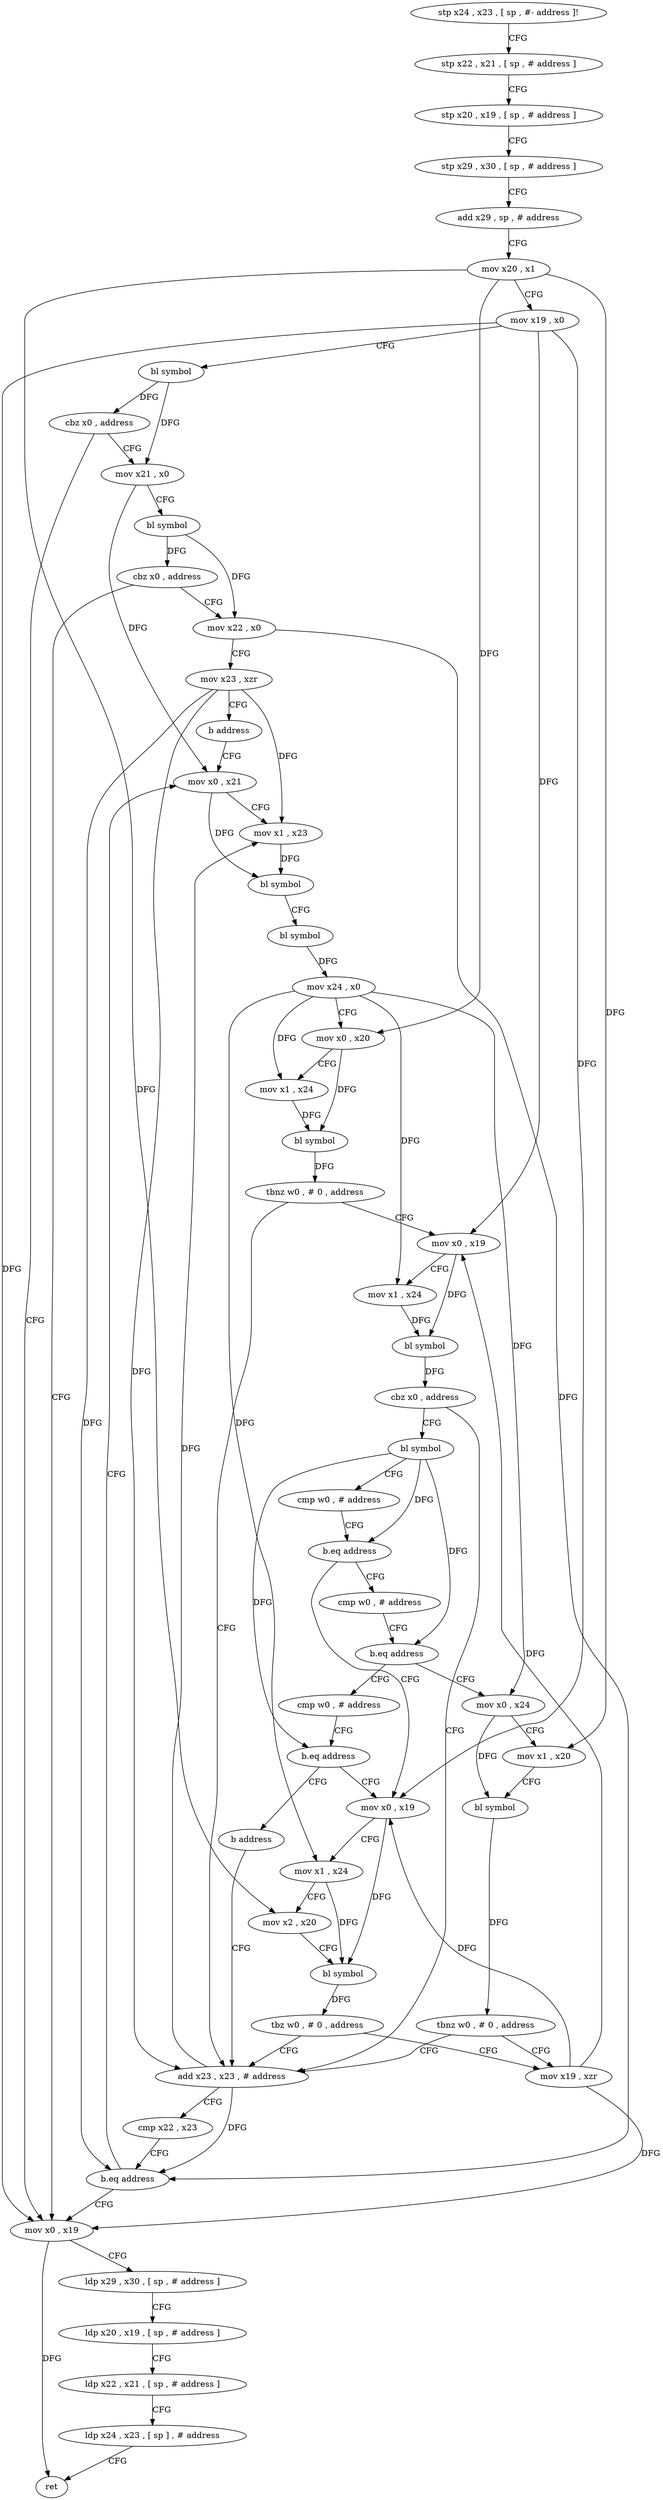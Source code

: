 digraph "func" {
"86056" [label = "stp x24 , x23 , [ sp , #- address ]!" ]
"86060" [label = "stp x22 , x21 , [ sp , # address ]" ]
"86064" [label = "stp x20 , x19 , [ sp , # address ]" ]
"86068" [label = "stp x29 , x30 , [ sp , # address ]" ]
"86072" [label = "add x29 , sp , # address" ]
"86076" [label = "mov x20 , x1" ]
"86080" [label = "mov x19 , x0" ]
"86084" [label = "bl symbol" ]
"86088" [label = "cbz x0 , address" ]
"86252" [label = "mov x0 , x19" ]
"86092" [label = "mov x21 , x0" ]
"86256" [label = "ldp x29 , x30 , [ sp , # address ]" ]
"86260" [label = "ldp x20 , x19 , [ sp , # address ]" ]
"86264" [label = "ldp x22 , x21 , [ sp , # address ]" ]
"86268" [label = "ldp x24 , x23 , [ sp ] , # address" ]
"86272" [label = "ret" ]
"86096" [label = "bl symbol" ]
"86100" [label = "cbz x0 , address" ]
"86104" [label = "mov x22 , x0" ]
"86108" [label = "mov x23 , xzr" ]
"86112" [label = "b address" ]
"86148" [label = "mov x0 , x21" ]
"86152" [label = "mov x1 , x23" ]
"86156" [label = "bl symbol" ]
"86160" [label = "bl symbol" ]
"86164" [label = "mov x24 , x0" ]
"86168" [label = "mov x0 , x20" ]
"86172" [label = "mov x1 , x24" ]
"86176" [label = "bl symbol" ]
"86180" [label = "tbnz w0 , # 0 , address" ]
"86136" [label = "add x23 , x23 , # address" ]
"86184" [label = "mov x0 , x19" ]
"86140" [label = "cmp x22 , x23" ]
"86144" [label = "b.eq address" ]
"86188" [label = "mov x1 , x24" ]
"86192" [label = "bl symbol" ]
"86196" [label = "cbz x0 , address" ]
"86200" [label = "bl symbol" ]
"86204" [label = "cmp w0 , # address" ]
"86208" [label = "b.eq address" ]
"86116" [label = "mov x0 , x19" ]
"86212" [label = "cmp w0 , # address" ]
"86120" [label = "mov x1 , x24" ]
"86124" [label = "mov x2 , x20" ]
"86128" [label = "bl symbol" ]
"86132" [label = "tbz w0 , # 0 , address" ]
"86248" [label = "mov x19 , xzr" ]
"86216" [label = "b.eq address" ]
"86232" [label = "mov x0 , x24" ]
"86220" [label = "cmp w0 , # address" ]
"86236" [label = "mov x1 , x20" ]
"86240" [label = "bl symbol" ]
"86244" [label = "tbnz w0 , # 0 , address" ]
"86224" [label = "b.eq address" ]
"86228" [label = "b address" ]
"86056" -> "86060" [ label = "CFG" ]
"86060" -> "86064" [ label = "CFG" ]
"86064" -> "86068" [ label = "CFG" ]
"86068" -> "86072" [ label = "CFG" ]
"86072" -> "86076" [ label = "CFG" ]
"86076" -> "86080" [ label = "CFG" ]
"86076" -> "86168" [ label = "DFG" ]
"86076" -> "86124" [ label = "DFG" ]
"86076" -> "86236" [ label = "DFG" ]
"86080" -> "86084" [ label = "CFG" ]
"86080" -> "86252" [ label = "DFG" ]
"86080" -> "86184" [ label = "DFG" ]
"86080" -> "86116" [ label = "DFG" ]
"86084" -> "86088" [ label = "DFG" ]
"86084" -> "86092" [ label = "DFG" ]
"86088" -> "86252" [ label = "CFG" ]
"86088" -> "86092" [ label = "CFG" ]
"86252" -> "86256" [ label = "CFG" ]
"86252" -> "86272" [ label = "DFG" ]
"86092" -> "86096" [ label = "CFG" ]
"86092" -> "86148" [ label = "DFG" ]
"86256" -> "86260" [ label = "CFG" ]
"86260" -> "86264" [ label = "CFG" ]
"86264" -> "86268" [ label = "CFG" ]
"86268" -> "86272" [ label = "CFG" ]
"86096" -> "86100" [ label = "DFG" ]
"86096" -> "86104" [ label = "DFG" ]
"86100" -> "86252" [ label = "CFG" ]
"86100" -> "86104" [ label = "CFG" ]
"86104" -> "86108" [ label = "CFG" ]
"86104" -> "86144" [ label = "DFG" ]
"86108" -> "86112" [ label = "CFG" ]
"86108" -> "86152" [ label = "DFG" ]
"86108" -> "86136" [ label = "DFG" ]
"86108" -> "86144" [ label = "DFG" ]
"86112" -> "86148" [ label = "CFG" ]
"86148" -> "86152" [ label = "CFG" ]
"86148" -> "86156" [ label = "DFG" ]
"86152" -> "86156" [ label = "DFG" ]
"86156" -> "86160" [ label = "CFG" ]
"86160" -> "86164" [ label = "DFG" ]
"86164" -> "86168" [ label = "CFG" ]
"86164" -> "86172" [ label = "DFG" ]
"86164" -> "86188" [ label = "DFG" ]
"86164" -> "86120" [ label = "DFG" ]
"86164" -> "86232" [ label = "DFG" ]
"86168" -> "86172" [ label = "CFG" ]
"86168" -> "86176" [ label = "DFG" ]
"86172" -> "86176" [ label = "DFG" ]
"86176" -> "86180" [ label = "DFG" ]
"86180" -> "86136" [ label = "CFG" ]
"86180" -> "86184" [ label = "CFG" ]
"86136" -> "86140" [ label = "CFG" ]
"86136" -> "86152" [ label = "DFG" ]
"86136" -> "86144" [ label = "DFG" ]
"86184" -> "86188" [ label = "CFG" ]
"86184" -> "86192" [ label = "DFG" ]
"86140" -> "86144" [ label = "CFG" ]
"86144" -> "86252" [ label = "CFG" ]
"86144" -> "86148" [ label = "CFG" ]
"86188" -> "86192" [ label = "DFG" ]
"86192" -> "86196" [ label = "DFG" ]
"86196" -> "86136" [ label = "CFG" ]
"86196" -> "86200" [ label = "CFG" ]
"86200" -> "86204" [ label = "CFG" ]
"86200" -> "86208" [ label = "DFG" ]
"86200" -> "86216" [ label = "DFG" ]
"86200" -> "86224" [ label = "DFG" ]
"86204" -> "86208" [ label = "CFG" ]
"86208" -> "86116" [ label = "CFG" ]
"86208" -> "86212" [ label = "CFG" ]
"86116" -> "86120" [ label = "CFG" ]
"86116" -> "86128" [ label = "DFG" ]
"86212" -> "86216" [ label = "CFG" ]
"86120" -> "86124" [ label = "CFG" ]
"86120" -> "86128" [ label = "DFG" ]
"86124" -> "86128" [ label = "CFG" ]
"86128" -> "86132" [ label = "DFG" ]
"86132" -> "86248" [ label = "CFG" ]
"86132" -> "86136" [ label = "CFG" ]
"86248" -> "86252" [ label = "DFG" ]
"86248" -> "86184" [ label = "DFG" ]
"86248" -> "86116" [ label = "DFG" ]
"86216" -> "86232" [ label = "CFG" ]
"86216" -> "86220" [ label = "CFG" ]
"86232" -> "86236" [ label = "CFG" ]
"86232" -> "86240" [ label = "DFG" ]
"86220" -> "86224" [ label = "CFG" ]
"86236" -> "86240" [ label = "CFG" ]
"86240" -> "86244" [ label = "DFG" ]
"86244" -> "86136" [ label = "CFG" ]
"86244" -> "86248" [ label = "CFG" ]
"86224" -> "86116" [ label = "CFG" ]
"86224" -> "86228" [ label = "CFG" ]
"86228" -> "86136" [ label = "CFG" ]
}
